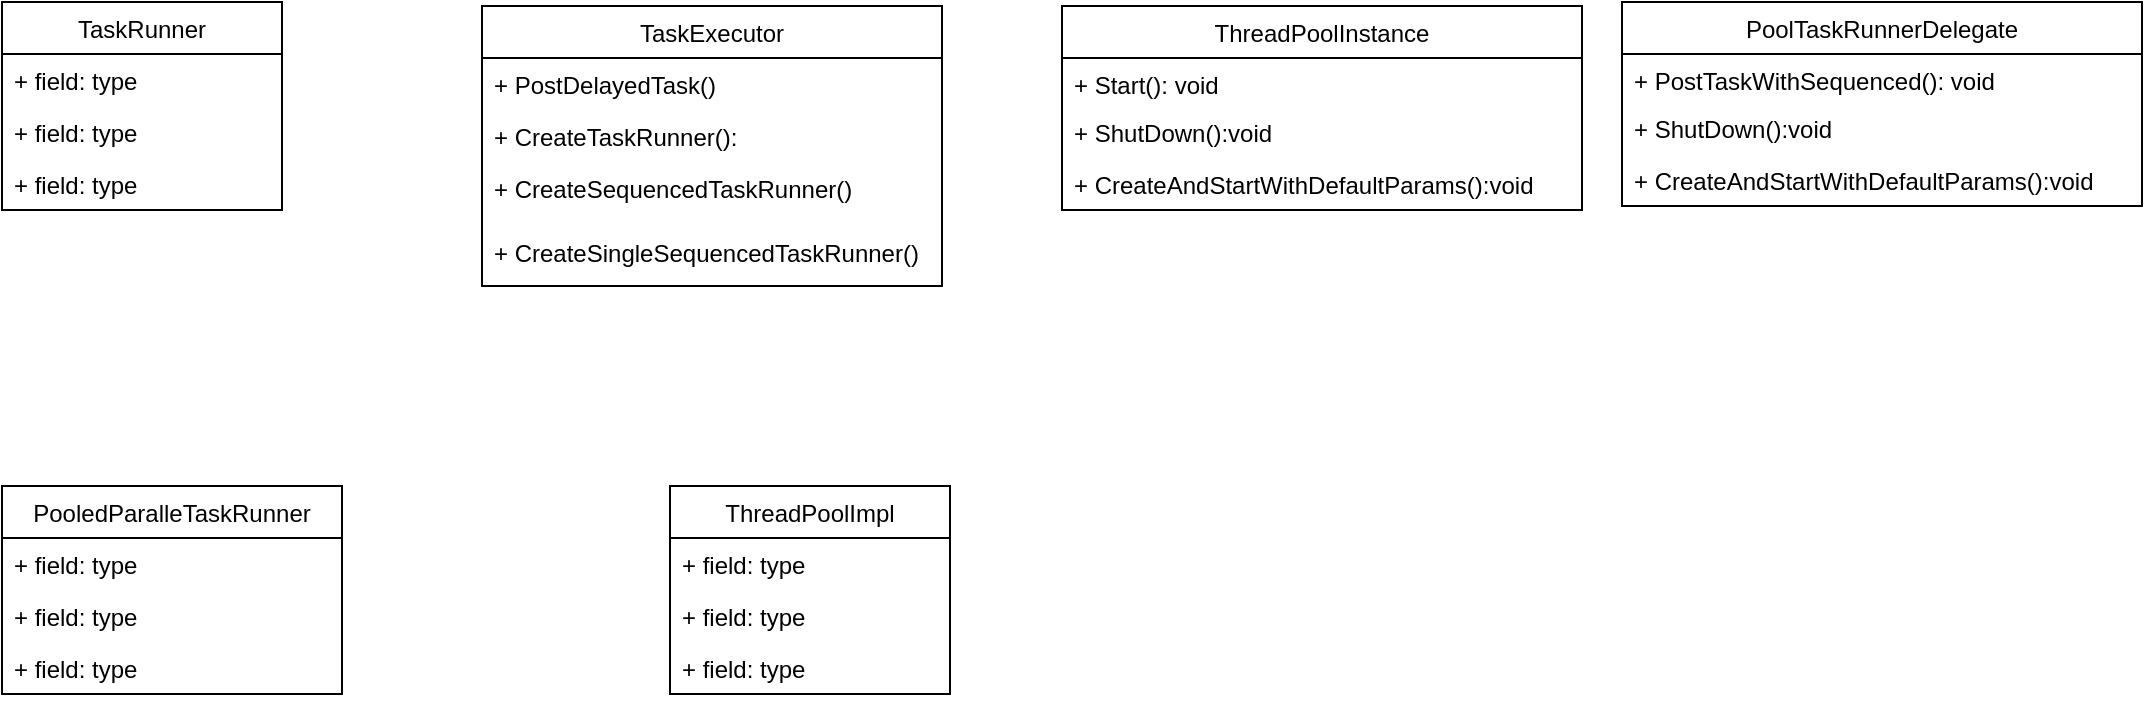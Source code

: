 <mxfile version="13.6.0" type="github">
  <diagram id="af2EIZ5Sul9EWKR8nKn0" name="Page-1">
    <mxGraphModel dx="1422" dy="762" grid="1" gridSize="10" guides="1" tooltips="1" connect="1" arrows="1" fold="1" page="1" pageScale="1" pageWidth="827" pageHeight="1169" math="0" shadow="0">
      <root>
        <mxCell id="0" />
        <mxCell id="1" parent="0" />
        <mxCell id="sAavVmNJfHojKBKv_YlN-13" value="ThreadPoolInstance" style="swimlane;fontStyle=0;childLayout=stackLayout;horizontal=1;startSize=26;fillColor=none;horizontalStack=0;resizeParent=1;resizeParentMax=0;resizeLast=0;collapsible=1;marginBottom=0;" vertex="1" parent="1">
          <mxGeometry x="540" y="190" width="260" height="102" as="geometry" />
        </mxCell>
        <mxCell id="sAavVmNJfHojKBKv_YlN-14" value="+ Start(): void" style="text;strokeColor=none;fillColor=none;align=left;verticalAlign=top;spacingLeft=4;spacingRight=4;overflow=hidden;rotatable=0;points=[[0,0.5],[1,0.5]];portConstraint=eastwest;" vertex="1" parent="sAavVmNJfHojKBKv_YlN-13">
          <mxGeometry y="26" width="260" height="24" as="geometry" />
        </mxCell>
        <mxCell id="sAavVmNJfHojKBKv_YlN-15" value="+ ShutDown():void" style="text;strokeColor=none;fillColor=none;align=left;verticalAlign=top;spacingLeft=4;spacingRight=4;overflow=hidden;rotatable=0;points=[[0,0.5],[1,0.5]];portConstraint=eastwest;" vertex="1" parent="sAavVmNJfHojKBKv_YlN-13">
          <mxGeometry y="50" width="260" height="26" as="geometry" />
        </mxCell>
        <mxCell id="sAavVmNJfHojKBKv_YlN-16" value="+ CreateAndStartWithDefaultParams():void" style="text;strokeColor=none;fillColor=none;align=left;verticalAlign=top;spacingLeft=4;spacingRight=4;overflow=hidden;rotatable=0;points=[[0,0.5],[1,0.5]];portConstraint=eastwest;" vertex="1" parent="sAavVmNJfHojKBKv_YlN-13">
          <mxGeometry y="76" width="260" height="26" as="geometry" />
        </mxCell>
        <mxCell id="sAavVmNJfHojKBKv_YlN-1" value="TaskExecutor" style="swimlane;fontStyle=0;childLayout=stackLayout;horizontal=1;startSize=26;fillColor=none;horizontalStack=0;resizeParent=1;resizeParentMax=0;resizeLast=0;collapsible=1;marginBottom=0;" vertex="1" parent="1">
          <mxGeometry x="250" y="190" width="230" height="140" as="geometry" />
        </mxCell>
        <mxCell id="sAavVmNJfHojKBKv_YlN-2" value="+ PostDelayedTask()" style="text;strokeColor=none;fillColor=none;align=left;verticalAlign=top;spacingLeft=4;spacingRight=4;overflow=hidden;rotatable=0;points=[[0,0.5],[1,0.5]];portConstraint=eastwest;" vertex="1" parent="sAavVmNJfHojKBKv_YlN-1">
          <mxGeometry y="26" width="230" height="26" as="geometry" />
        </mxCell>
        <mxCell id="sAavVmNJfHojKBKv_YlN-3" value="+ CreateTaskRunner():" style="text;strokeColor=none;fillColor=none;align=left;verticalAlign=top;spacingLeft=4;spacingRight=4;overflow=hidden;rotatable=0;points=[[0,0.5],[1,0.5]];portConstraint=eastwest;" vertex="1" parent="sAavVmNJfHojKBKv_YlN-1">
          <mxGeometry y="52" width="230" height="26" as="geometry" />
        </mxCell>
        <mxCell id="sAavVmNJfHojKBKv_YlN-4" value="+ CreateSequencedTaskRunner()&#xa;" style="text;strokeColor=none;fillColor=none;align=left;verticalAlign=top;spacingLeft=4;spacingRight=4;overflow=hidden;rotatable=0;points=[[0,0.5],[1,0.5]];portConstraint=eastwest;" vertex="1" parent="sAavVmNJfHojKBKv_YlN-1">
          <mxGeometry y="78" width="230" height="32" as="geometry" />
        </mxCell>
        <mxCell id="sAavVmNJfHojKBKv_YlN-17" value="+ CreateSingleSequencedTaskRunner()&#xa;" style="text;strokeColor=none;fillColor=none;align=left;verticalAlign=top;spacingLeft=4;spacingRight=4;overflow=hidden;rotatable=0;points=[[0,0.5],[1,0.5]];portConstraint=eastwest;fontStyle=0" vertex="1" parent="sAavVmNJfHojKBKv_YlN-1">
          <mxGeometry y="110" width="230" height="30" as="geometry" />
        </mxCell>
        <mxCell id="sAavVmNJfHojKBKv_YlN-5" value="ThreadPoolImpl" style="swimlane;fontStyle=0;childLayout=stackLayout;horizontal=1;startSize=26;fillColor=none;horizontalStack=0;resizeParent=1;resizeParentMax=0;resizeLast=0;collapsible=1;marginBottom=0;" vertex="1" parent="1">
          <mxGeometry x="344" y="430" width="140" height="104" as="geometry" />
        </mxCell>
        <mxCell id="sAavVmNJfHojKBKv_YlN-6" value="+ field: type" style="text;strokeColor=none;fillColor=none;align=left;verticalAlign=top;spacingLeft=4;spacingRight=4;overflow=hidden;rotatable=0;points=[[0,0.5],[1,0.5]];portConstraint=eastwest;" vertex="1" parent="sAavVmNJfHojKBKv_YlN-5">
          <mxGeometry y="26" width="140" height="26" as="geometry" />
        </mxCell>
        <mxCell id="sAavVmNJfHojKBKv_YlN-7" value="+ field: type" style="text;strokeColor=none;fillColor=none;align=left;verticalAlign=top;spacingLeft=4;spacingRight=4;overflow=hidden;rotatable=0;points=[[0,0.5],[1,0.5]];portConstraint=eastwest;" vertex="1" parent="sAavVmNJfHojKBKv_YlN-5">
          <mxGeometry y="52" width="140" height="26" as="geometry" />
        </mxCell>
        <mxCell id="sAavVmNJfHojKBKv_YlN-8" value="+ field: type" style="text;strokeColor=none;fillColor=none;align=left;verticalAlign=top;spacingLeft=4;spacingRight=4;overflow=hidden;rotatable=0;points=[[0,0.5],[1,0.5]];portConstraint=eastwest;" vertex="1" parent="sAavVmNJfHojKBKv_YlN-5">
          <mxGeometry y="78" width="140" height="26" as="geometry" />
        </mxCell>
        <mxCell id="sAavVmNJfHojKBKv_YlN-19" value="TaskRunner" style="swimlane;fontStyle=0;childLayout=stackLayout;horizontal=1;startSize=26;fillColor=none;horizontalStack=0;resizeParent=1;resizeParentMax=0;resizeLast=0;collapsible=1;marginBottom=0;" vertex="1" parent="1">
          <mxGeometry x="10" y="188" width="140" height="104" as="geometry" />
        </mxCell>
        <mxCell id="sAavVmNJfHojKBKv_YlN-20" value="+ field: type" style="text;strokeColor=none;fillColor=none;align=left;verticalAlign=top;spacingLeft=4;spacingRight=4;overflow=hidden;rotatable=0;points=[[0,0.5],[1,0.5]];portConstraint=eastwest;" vertex="1" parent="sAavVmNJfHojKBKv_YlN-19">
          <mxGeometry y="26" width="140" height="26" as="geometry" />
        </mxCell>
        <mxCell id="sAavVmNJfHojKBKv_YlN-21" value="+ field: type" style="text;strokeColor=none;fillColor=none;align=left;verticalAlign=top;spacingLeft=4;spacingRight=4;overflow=hidden;rotatable=0;points=[[0,0.5],[1,0.5]];portConstraint=eastwest;" vertex="1" parent="sAavVmNJfHojKBKv_YlN-19">
          <mxGeometry y="52" width="140" height="26" as="geometry" />
        </mxCell>
        <mxCell id="sAavVmNJfHojKBKv_YlN-22" value="+ field: type" style="text;strokeColor=none;fillColor=none;align=left;verticalAlign=top;spacingLeft=4;spacingRight=4;overflow=hidden;rotatable=0;points=[[0,0.5],[1,0.5]];portConstraint=eastwest;" vertex="1" parent="sAavVmNJfHojKBKv_YlN-19">
          <mxGeometry y="78" width="140" height="26" as="geometry" />
        </mxCell>
        <mxCell id="sAavVmNJfHojKBKv_YlN-23" value="PooledParalleTaskRunner" style="swimlane;fontStyle=0;childLayout=stackLayout;horizontal=1;startSize=26;fillColor=none;horizontalStack=0;resizeParent=1;resizeParentMax=0;resizeLast=0;collapsible=1;marginBottom=0;" vertex="1" parent="1">
          <mxGeometry x="10" y="430" width="170" height="104" as="geometry" />
        </mxCell>
        <mxCell id="sAavVmNJfHojKBKv_YlN-24" value="+ field: type" style="text;strokeColor=none;fillColor=none;align=left;verticalAlign=top;spacingLeft=4;spacingRight=4;overflow=hidden;rotatable=0;points=[[0,0.5],[1,0.5]];portConstraint=eastwest;" vertex="1" parent="sAavVmNJfHojKBKv_YlN-23">
          <mxGeometry y="26" width="170" height="26" as="geometry" />
        </mxCell>
        <mxCell id="sAavVmNJfHojKBKv_YlN-25" value="+ field: type" style="text;strokeColor=none;fillColor=none;align=left;verticalAlign=top;spacingLeft=4;spacingRight=4;overflow=hidden;rotatable=0;points=[[0,0.5],[1,0.5]];portConstraint=eastwest;" vertex="1" parent="sAavVmNJfHojKBKv_YlN-23">
          <mxGeometry y="52" width="170" height="26" as="geometry" />
        </mxCell>
        <mxCell id="sAavVmNJfHojKBKv_YlN-26" value="+ field: type" style="text;strokeColor=none;fillColor=none;align=left;verticalAlign=top;spacingLeft=4;spacingRight=4;overflow=hidden;rotatable=0;points=[[0,0.5],[1,0.5]];portConstraint=eastwest;" vertex="1" parent="sAavVmNJfHojKBKv_YlN-23">
          <mxGeometry y="78" width="170" height="26" as="geometry" />
        </mxCell>
        <mxCell id="sAavVmNJfHojKBKv_YlN-27" value="PoolTaskRunnerDelegate" style="swimlane;fontStyle=0;childLayout=stackLayout;horizontal=1;startSize=26;fillColor=none;horizontalStack=0;resizeParent=1;resizeParentMax=0;resizeLast=0;collapsible=1;marginBottom=0;" vertex="1" parent="1">
          <mxGeometry x="820" y="188" width="260" height="102" as="geometry" />
        </mxCell>
        <mxCell id="sAavVmNJfHojKBKv_YlN-28" value="+ PostTaskWithSequenced(): void" style="text;strokeColor=none;fillColor=none;align=left;verticalAlign=top;spacingLeft=4;spacingRight=4;overflow=hidden;rotatable=0;points=[[0,0.5],[1,0.5]];portConstraint=eastwest;" vertex="1" parent="sAavVmNJfHojKBKv_YlN-27">
          <mxGeometry y="26" width="260" height="24" as="geometry" />
        </mxCell>
        <mxCell id="sAavVmNJfHojKBKv_YlN-29" value="+ ShutDown():void" style="text;strokeColor=none;fillColor=none;align=left;verticalAlign=top;spacingLeft=4;spacingRight=4;overflow=hidden;rotatable=0;points=[[0,0.5],[1,0.5]];portConstraint=eastwest;" vertex="1" parent="sAavVmNJfHojKBKv_YlN-27">
          <mxGeometry y="50" width="260" height="26" as="geometry" />
        </mxCell>
        <mxCell id="sAavVmNJfHojKBKv_YlN-30" value="+ CreateAndStartWithDefaultParams():void" style="text;strokeColor=none;fillColor=none;align=left;verticalAlign=top;spacingLeft=4;spacingRight=4;overflow=hidden;rotatable=0;points=[[0,0.5],[1,0.5]];portConstraint=eastwest;" vertex="1" parent="sAavVmNJfHojKBKv_YlN-27">
          <mxGeometry y="76" width="260" height="26" as="geometry" />
        </mxCell>
      </root>
    </mxGraphModel>
  </diagram>
</mxfile>
